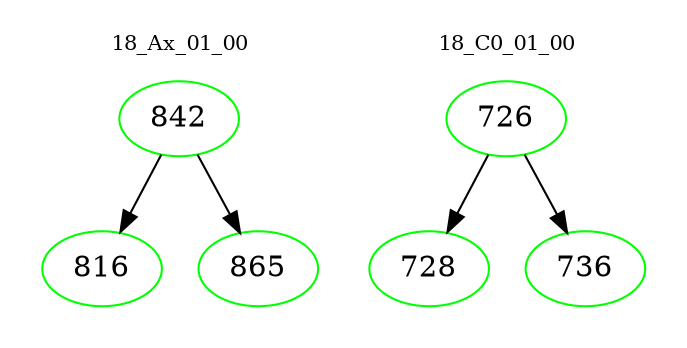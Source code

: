 digraph{
subgraph cluster_0 {
color = white
label = "18_Ax_01_00";
fontsize=10;
T0_842 [label="842", color="green"]
T0_842 -> T0_816 [color="black"]
T0_816 [label="816", color="green"]
T0_842 -> T0_865 [color="black"]
T0_865 [label="865", color="green"]
}
subgraph cluster_1 {
color = white
label = "18_C0_01_00";
fontsize=10;
T1_726 [label="726", color="green"]
T1_726 -> T1_728 [color="black"]
T1_728 [label="728", color="green"]
T1_726 -> T1_736 [color="black"]
T1_736 [label="736", color="green"]
}
}
